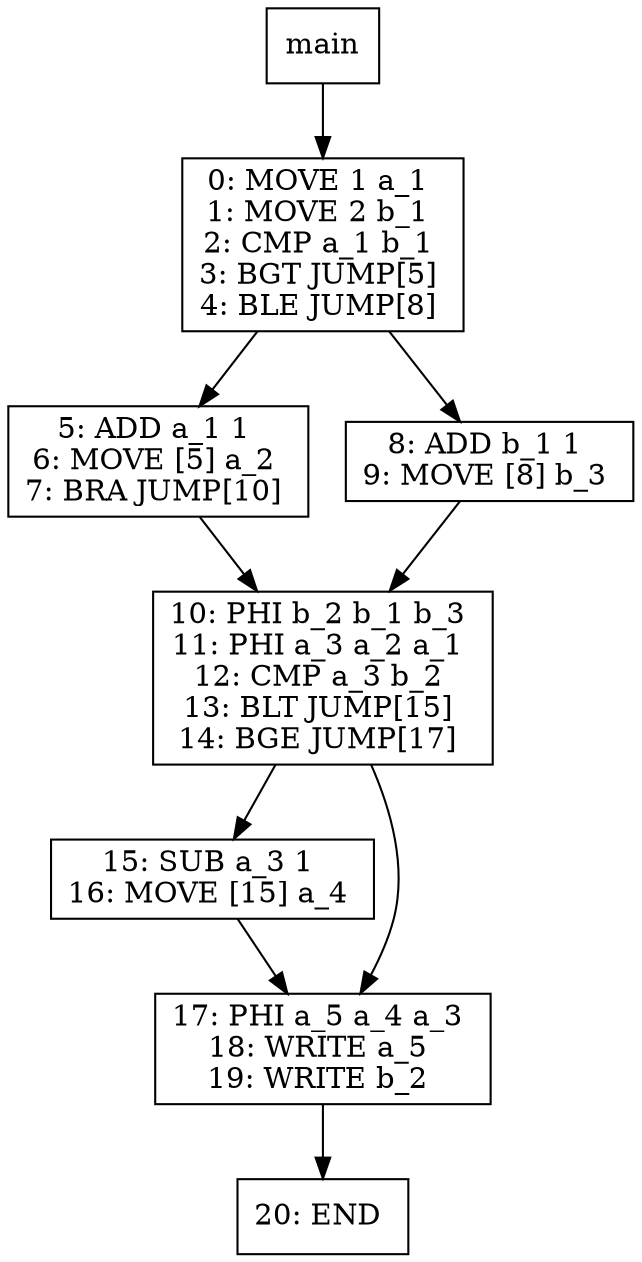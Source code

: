 digraph test007 {
node [shape=box]
1[label="main"]
1 -> 3
3[label="0: MOVE 1 a_1 
1: MOVE 2 b_1 
2: CMP a_1 b_1 
3: BGT JUMP[5] 
4: BLE JUMP[8] 
"]
3 -> 7
7[label="5: ADD a_1 1 
6: MOVE [5] a_2 
7: BRA JUMP[10] 
"]
7 -> 6
6[label="10: PHI b_2 b_1 b_3 
11: PHI a_3 a_2 a_1 
12: CMP a_3 b_2 
13: BLT JUMP[15] 
14: BGE JUMP[17] 
"]
6 -> 11
11[label="15: SUB a_3 1 
16: MOVE [15] a_4 
"]
11 -> 10
10[label="17: PHI a_5 a_4 a_3 
18: WRITE a_5 
19: WRITE b_2 
"]
10 -> 14
14[label="20: END 
"]
6 -> 10
3 -> 8
8[label="8: ADD b_1 1 
9: MOVE [8] b_3 
"]
8 -> 6
}
